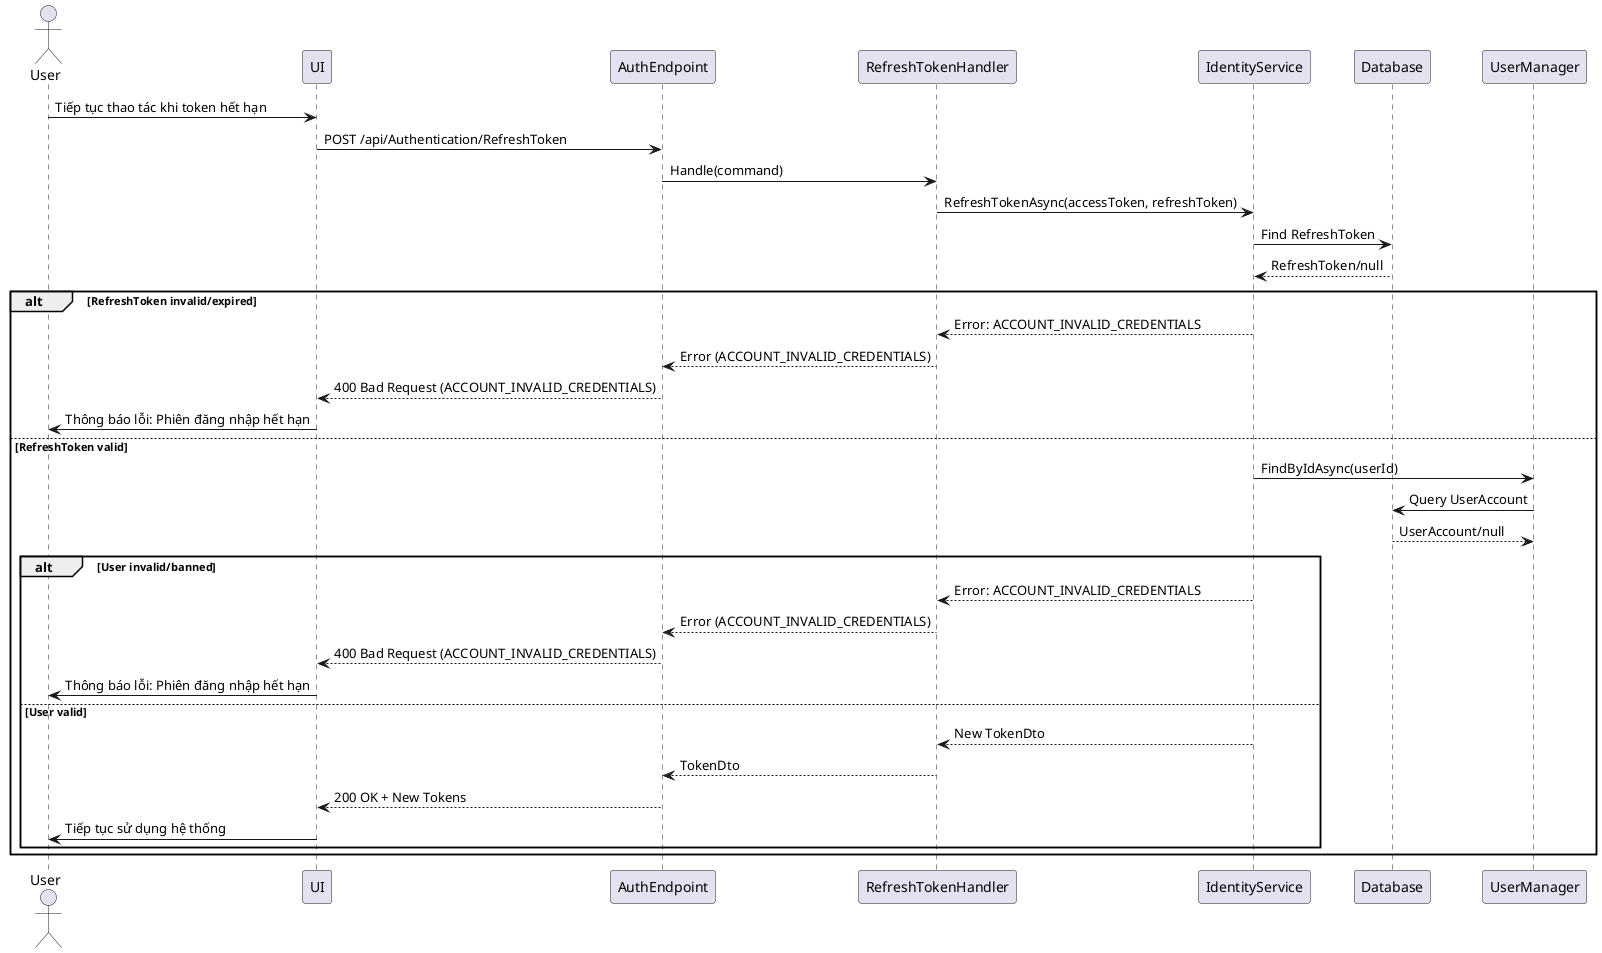 @startuml
actor User
participant UI
participant AuthEndpoint
participant RefreshTokenHandler
participant IdentityService
participant Database
participant UserManager

User -> UI : Tiếp tục thao tác khi token hết hạn
UI -> AuthEndpoint : POST /api/Authentication/RefreshToken
AuthEndpoint -> RefreshTokenHandler : Handle(command)
RefreshTokenHandler -> IdentityService : RefreshTokenAsync(accessToken, refreshToken)
IdentityService -> Database : Find RefreshToken
Database --> IdentityService : RefreshToken/null
alt RefreshToken invalid/expired
    IdentityService --> RefreshTokenHandler : Error: ACCOUNT_INVALID_CREDENTIALS
    RefreshTokenHandler --> AuthEndpoint : Error (ACCOUNT_INVALID_CREDENTIALS)
    AuthEndpoint --> UI : 400 Bad Request (ACCOUNT_INVALID_CREDENTIALS)
    UI -> User : Thông báo lỗi: Phiên đăng nhập hết hạn
else RefreshToken valid
    IdentityService -> UserManager : FindByIdAsync(userId)
    UserManager -> Database : Query UserAccount
    Database --> UserManager : UserAccount/null
    alt User invalid/banned
        IdentityService --> RefreshTokenHandler : Error: ACCOUNT_INVALID_CREDENTIALS
        RefreshTokenHandler --> AuthEndpoint : Error (ACCOUNT_INVALID_CREDENTIALS)
        AuthEndpoint --> UI : 400 Bad Request (ACCOUNT_INVALID_CREDENTIALS)
        UI -> User : Thông báo lỗi: Phiên đăng nhập hết hạn
    else User valid
        IdentityService --> RefreshTokenHandler : New TokenDto
        RefreshTokenHandler --> AuthEndpoint : TokenDto
        AuthEndpoint --> UI : 200 OK + New Tokens
        UI -> User : Tiếp tục sử dụng hệ thống
    end
end
@enduml